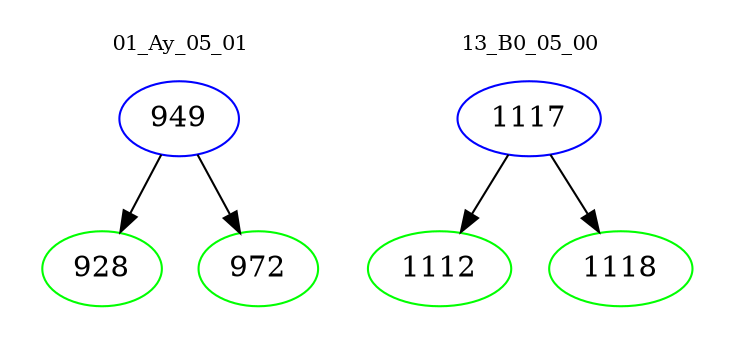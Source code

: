 digraph{
subgraph cluster_0 {
color = white
label = "01_Ay_05_01";
fontsize=10;
T0_949 [label="949", color="blue"]
T0_949 -> T0_928 [color="black"]
T0_928 [label="928", color="green"]
T0_949 -> T0_972 [color="black"]
T0_972 [label="972", color="green"]
}
subgraph cluster_1 {
color = white
label = "13_B0_05_00";
fontsize=10;
T1_1117 [label="1117", color="blue"]
T1_1117 -> T1_1112 [color="black"]
T1_1112 [label="1112", color="green"]
T1_1117 -> T1_1118 [color="black"]
T1_1118 [label="1118", color="green"]
}
}

